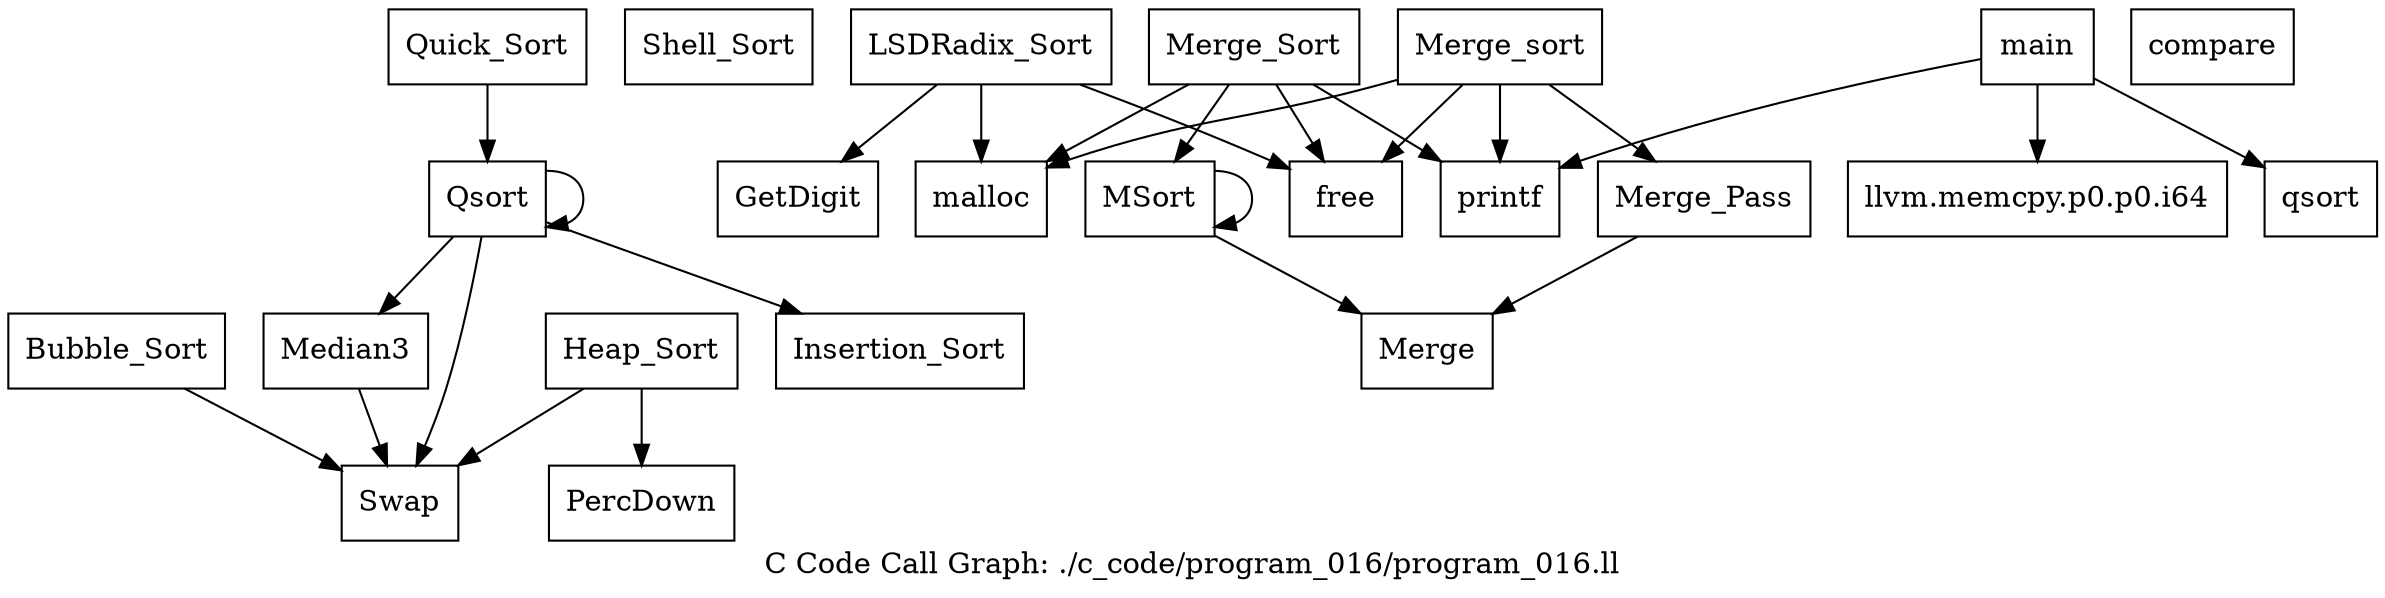 digraph "C Code Call Graph: ./c_code/program_016/program_016.ll" {
	label="C Code Call Graph: ./c_code/program_016/program_016.ll";

	Node0x560ea5517980 [shape=record,label="{Swap}"];
	Node0x560ea5518e50 [shape=record,label="{Bubble_Sort}"];
	Node0x560ea5518e50 -> Node0x560ea5517980;
	Node0x560ea551a140 [shape=record,label="{Insertion_Sort}"];
	Node0x560ea551c5d0 [shape=record,label="{Shell_Sort}"];
	Node0x560ea551d640 [shape=record,label="{PercDown}"];
	Node0x560ea5533120 [shape=record,label="{Heap_Sort}"];
	Node0x560ea5533120 -> Node0x560ea551d640;
	Node0x560ea5533120 -> Node0x560ea5517980;
	Node0x560ea55331d0 [shape=record,label="{Merge}"];
	Node0x560ea551d980 [shape=record,label="{MSort}"];
	Node0x560ea551d980 -> Node0x560ea551d980;
	Node0x560ea551d980 -> Node0x560ea55331d0;
	Node0x560ea551e2d0 [shape=record,label="{Merge_Sort}"];
	Node0x560ea551e2d0 -> Node0x560ea551ebc0;
	Node0x560ea551e2d0 -> Node0x560ea551d980;
	Node0x560ea551e2d0 -> Node0x560ea55219e0;
	Node0x560ea551e2d0 -> Node0x560ea5525350;
	Node0x560ea551ebc0 [shape=record,label="{malloc}"];
	Node0x560ea55219e0 [shape=record,label="{free}"];
	Node0x560ea5525350 [shape=record,label="{printf}"];
	Node0x560ea5525bb0 [shape=record,label="{Merge_Pass}"];
	Node0x560ea5525bb0 -> Node0x560ea55331d0;
	Node0x560ea5511550 [shape=record,label="{Merge_sort}"];
	Node0x560ea5511550 -> Node0x560ea551ebc0;
	Node0x560ea5511550 -> Node0x560ea5525bb0;
	Node0x560ea5511550 -> Node0x560ea5525350;
	Node0x560ea5511550 -> Node0x560ea55219e0;
	Node0x560ea5538510 [shape=record,label="{Median3}"];
	Node0x560ea5538510 -> Node0x560ea5517980;
	Node0x560ea5538590 [shape=record,label="{Qsort}"];
	Node0x560ea5538590 -> Node0x560ea5538510;
	Node0x560ea5538590 -> Node0x560ea5517980;
	Node0x560ea5538590 -> Node0x560ea551a140;
	Node0x560ea5538590 -> Node0x560ea5538590;
	Node0x560ea5538810 [shape=record,label="{Quick_Sort}"];
	Node0x560ea5538810 -> Node0x560ea5538590;
	Node0x560ea5538da0 [shape=record,label="{compare}"];
	Node0x560ea5538e20 [shape=record,label="{GetDigit}"];
	Node0x560ea5538ea0 [shape=record,label="{LSDRadix_Sort}"];
	Node0x560ea5538ea0 -> Node0x560ea551ebc0;
	Node0x560ea5538ea0 -> Node0x560ea5538e20;
	Node0x560ea5538ea0 -> Node0x560ea55219e0;
	Node0x560ea5538f20 [shape=record,label="{main}"];
	Node0x560ea5538f20 -> Node0x560ea5538fa0;
	Node0x560ea5538f20 -> Node0x560ea5539020;
	Node0x560ea5538f20 -> Node0x560ea5525350;
	Node0x560ea5538fa0 [shape=record,label="{llvm.memcpy.p0.p0.i64}"];
	Node0x560ea5539020 [shape=record,label="{qsort}"];
}
